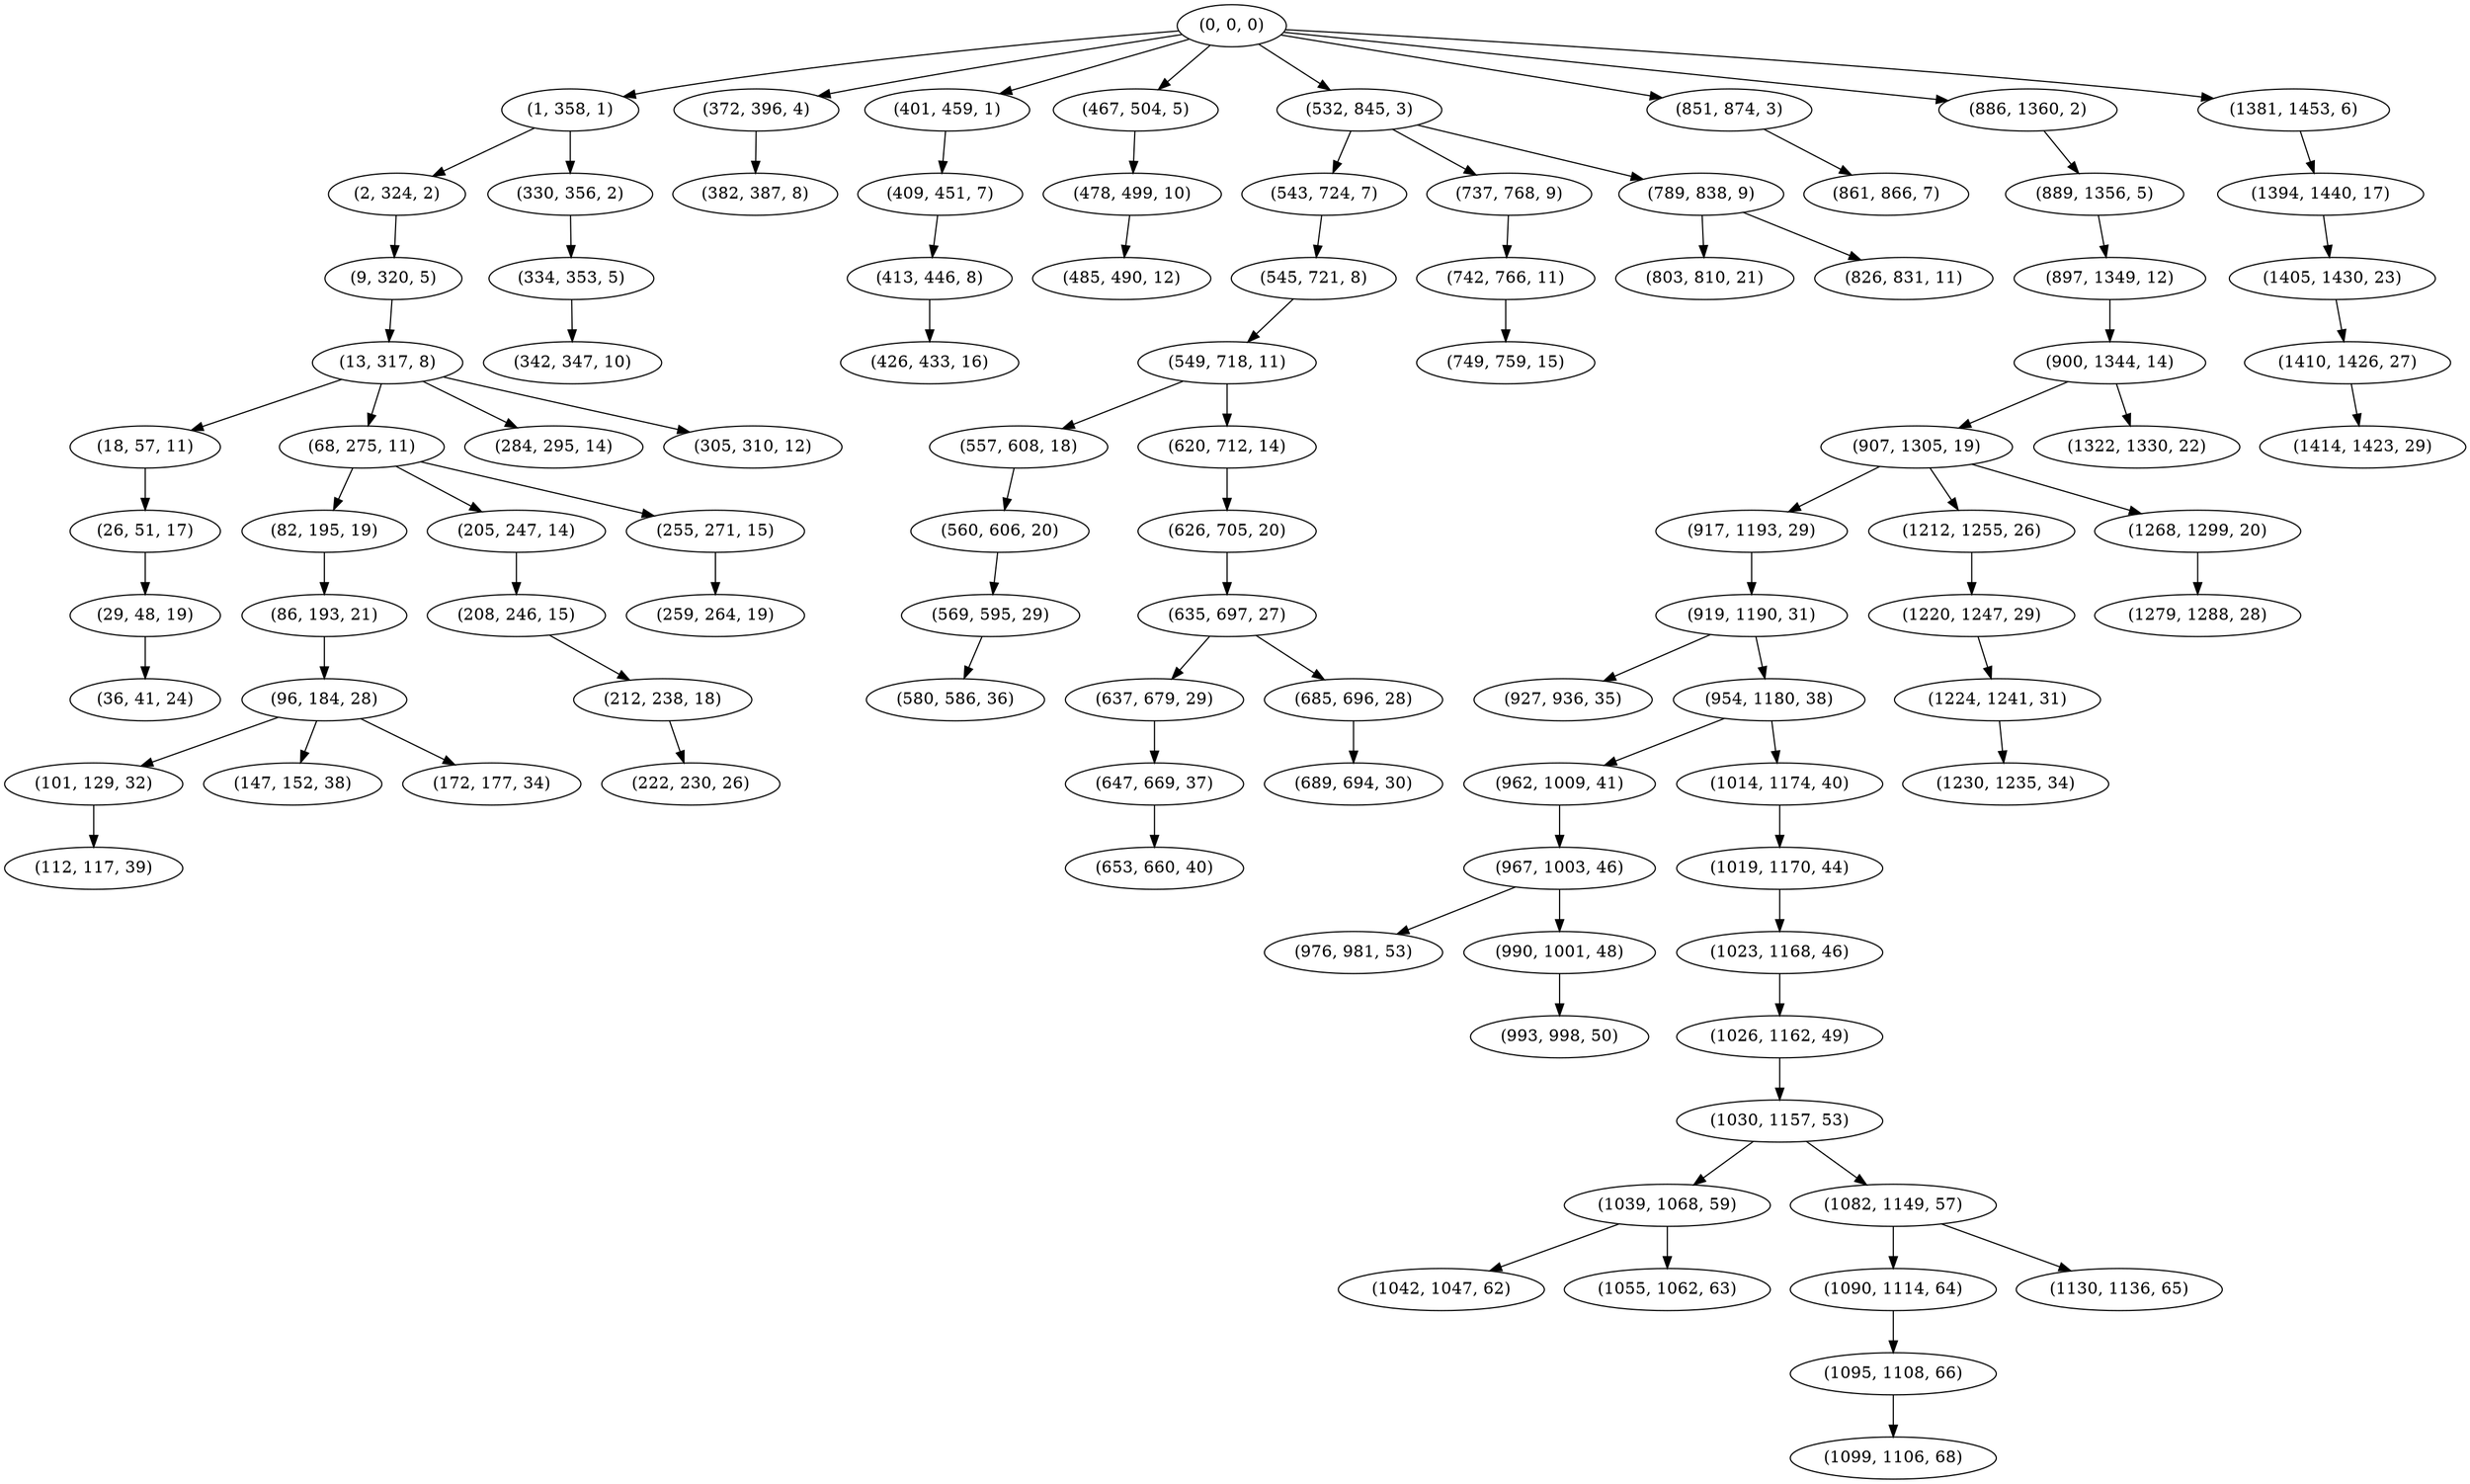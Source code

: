 digraph tree {
    "(0, 0, 0)";
    "(1, 358, 1)";
    "(2, 324, 2)";
    "(9, 320, 5)";
    "(13, 317, 8)";
    "(18, 57, 11)";
    "(26, 51, 17)";
    "(29, 48, 19)";
    "(36, 41, 24)";
    "(68, 275, 11)";
    "(82, 195, 19)";
    "(86, 193, 21)";
    "(96, 184, 28)";
    "(101, 129, 32)";
    "(112, 117, 39)";
    "(147, 152, 38)";
    "(172, 177, 34)";
    "(205, 247, 14)";
    "(208, 246, 15)";
    "(212, 238, 18)";
    "(222, 230, 26)";
    "(255, 271, 15)";
    "(259, 264, 19)";
    "(284, 295, 14)";
    "(305, 310, 12)";
    "(330, 356, 2)";
    "(334, 353, 5)";
    "(342, 347, 10)";
    "(372, 396, 4)";
    "(382, 387, 8)";
    "(401, 459, 1)";
    "(409, 451, 7)";
    "(413, 446, 8)";
    "(426, 433, 16)";
    "(467, 504, 5)";
    "(478, 499, 10)";
    "(485, 490, 12)";
    "(532, 845, 3)";
    "(543, 724, 7)";
    "(545, 721, 8)";
    "(549, 718, 11)";
    "(557, 608, 18)";
    "(560, 606, 20)";
    "(569, 595, 29)";
    "(580, 586, 36)";
    "(620, 712, 14)";
    "(626, 705, 20)";
    "(635, 697, 27)";
    "(637, 679, 29)";
    "(647, 669, 37)";
    "(653, 660, 40)";
    "(685, 696, 28)";
    "(689, 694, 30)";
    "(737, 768, 9)";
    "(742, 766, 11)";
    "(749, 759, 15)";
    "(789, 838, 9)";
    "(803, 810, 21)";
    "(826, 831, 11)";
    "(851, 874, 3)";
    "(861, 866, 7)";
    "(886, 1360, 2)";
    "(889, 1356, 5)";
    "(897, 1349, 12)";
    "(900, 1344, 14)";
    "(907, 1305, 19)";
    "(917, 1193, 29)";
    "(919, 1190, 31)";
    "(927, 936, 35)";
    "(954, 1180, 38)";
    "(962, 1009, 41)";
    "(967, 1003, 46)";
    "(976, 981, 53)";
    "(990, 1001, 48)";
    "(993, 998, 50)";
    "(1014, 1174, 40)";
    "(1019, 1170, 44)";
    "(1023, 1168, 46)";
    "(1026, 1162, 49)";
    "(1030, 1157, 53)";
    "(1039, 1068, 59)";
    "(1042, 1047, 62)";
    "(1055, 1062, 63)";
    "(1082, 1149, 57)";
    "(1090, 1114, 64)";
    "(1095, 1108, 66)";
    "(1099, 1106, 68)";
    "(1130, 1136, 65)";
    "(1212, 1255, 26)";
    "(1220, 1247, 29)";
    "(1224, 1241, 31)";
    "(1230, 1235, 34)";
    "(1268, 1299, 20)";
    "(1279, 1288, 28)";
    "(1322, 1330, 22)";
    "(1381, 1453, 6)";
    "(1394, 1440, 17)";
    "(1405, 1430, 23)";
    "(1410, 1426, 27)";
    "(1414, 1423, 29)";
    "(0, 0, 0)" -> "(1, 358, 1)";
    "(0, 0, 0)" -> "(372, 396, 4)";
    "(0, 0, 0)" -> "(401, 459, 1)";
    "(0, 0, 0)" -> "(467, 504, 5)";
    "(0, 0, 0)" -> "(532, 845, 3)";
    "(0, 0, 0)" -> "(851, 874, 3)";
    "(0, 0, 0)" -> "(886, 1360, 2)";
    "(0, 0, 0)" -> "(1381, 1453, 6)";
    "(1, 358, 1)" -> "(2, 324, 2)";
    "(1, 358, 1)" -> "(330, 356, 2)";
    "(2, 324, 2)" -> "(9, 320, 5)";
    "(9, 320, 5)" -> "(13, 317, 8)";
    "(13, 317, 8)" -> "(18, 57, 11)";
    "(13, 317, 8)" -> "(68, 275, 11)";
    "(13, 317, 8)" -> "(284, 295, 14)";
    "(13, 317, 8)" -> "(305, 310, 12)";
    "(18, 57, 11)" -> "(26, 51, 17)";
    "(26, 51, 17)" -> "(29, 48, 19)";
    "(29, 48, 19)" -> "(36, 41, 24)";
    "(68, 275, 11)" -> "(82, 195, 19)";
    "(68, 275, 11)" -> "(205, 247, 14)";
    "(68, 275, 11)" -> "(255, 271, 15)";
    "(82, 195, 19)" -> "(86, 193, 21)";
    "(86, 193, 21)" -> "(96, 184, 28)";
    "(96, 184, 28)" -> "(101, 129, 32)";
    "(96, 184, 28)" -> "(147, 152, 38)";
    "(96, 184, 28)" -> "(172, 177, 34)";
    "(101, 129, 32)" -> "(112, 117, 39)";
    "(205, 247, 14)" -> "(208, 246, 15)";
    "(208, 246, 15)" -> "(212, 238, 18)";
    "(212, 238, 18)" -> "(222, 230, 26)";
    "(255, 271, 15)" -> "(259, 264, 19)";
    "(330, 356, 2)" -> "(334, 353, 5)";
    "(334, 353, 5)" -> "(342, 347, 10)";
    "(372, 396, 4)" -> "(382, 387, 8)";
    "(401, 459, 1)" -> "(409, 451, 7)";
    "(409, 451, 7)" -> "(413, 446, 8)";
    "(413, 446, 8)" -> "(426, 433, 16)";
    "(467, 504, 5)" -> "(478, 499, 10)";
    "(478, 499, 10)" -> "(485, 490, 12)";
    "(532, 845, 3)" -> "(543, 724, 7)";
    "(532, 845, 3)" -> "(737, 768, 9)";
    "(532, 845, 3)" -> "(789, 838, 9)";
    "(543, 724, 7)" -> "(545, 721, 8)";
    "(545, 721, 8)" -> "(549, 718, 11)";
    "(549, 718, 11)" -> "(557, 608, 18)";
    "(549, 718, 11)" -> "(620, 712, 14)";
    "(557, 608, 18)" -> "(560, 606, 20)";
    "(560, 606, 20)" -> "(569, 595, 29)";
    "(569, 595, 29)" -> "(580, 586, 36)";
    "(620, 712, 14)" -> "(626, 705, 20)";
    "(626, 705, 20)" -> "(635, 697, 27)";
    "(635, 697, 27)" -> "(637, 679, 29)";
    "(635, 697, 27)" -> "(685, 696, 28)";
    "(637, 679, 29)" -> "(647, 669, 37)";
    "(647, 669, 37)" -> "(653, 660, 40)";
    "(685, 696, 28)" -> "(689, 694, 30)";
    "(737, 768, 9)" -> "(742, 766, 11)";
    "(742, 766, 11)" -> "(749, 759, 15)";
    "(789, 838, 9)" -> "(803, 810, 21)";
    "(789, 838, 9)" -> "(826, 831, 11)";
    "(851, 874, 3)" -> "(861, 866, 7)";
    "(886, 1360, 2)" -> "(889, 1356, 5)";
    "(889, 1356, 5)" -> "(897, 1349, 12)";
    "(897, 1349, 12)" -> "(900, 1344, 14)";
    "(900, 1344, 14)" -> "(907, 1305, 19)";
    "(900, 1344, 14)" -> "(1322, 1330, 22)";
    "(907, 1305, 19)" -> "(917, 1193, 29)";
    "(907, 1305, 19)" -> "(1212, 1255, 26)";
    "(907, 1305, 19)" -> "(1268, 1299, 20)";
    "(917, 1193, 29)" -> "(919, 1190, 31)";
    "(919, 1190, 31)" -> "(927, 936, 35)";
    "(919, 1190, 31)" -> "(954, 1180, 38)";
    "(954, 1180, 38)" -> "(962, 1009, 41)";
    "(954, 1180, 38)" -> "(1014, 1174, 40)";
    "(962, 1009, 41)" -> "(967, 1003, 46)";
    "(967, 1003, 46)" -> "(976, 981, 53)";
    "(967, 1003, 46)" -> "(990, 1001, 48)";
    "(990, 1001, 48)" -> "(993, 998, 50)";
    "(1014, 1174, 40)" -> "(1019, 1170, 44)";
    "(1019, 1170, 44)" -> "(1023, 1168, 46)";
    "(1023, 1168, 46)" -> "(1026, 1162, 49)";
    "(1026, 1162, 49)" -> "(1030, 1157, 53)";
    "(1030, 1157, 53)" -> "(1039, 1068, 59)";
    "(1030, 1157, 53)" -> "(1082, 1149, 57)";
    "(1039, 1068, 59)" -> "(1042, 1047, 62)";
    "(1039, 1068, 59)" -> "(1055, 1062, 63)";
    "(1082, 1149, 57)" -> "(1090, 1114, 64)";
    "(1082, 1149, 57)" -> "(1130, 1136, 65)";
    "(1090, 1114, 64)" -> "(1095, 1108, 66)";
    "(1095, 1108, 66)" -> "(1099, 1106, 68)";
    "(1212, 1255, 26)" -> "(1220, 1247, 29)";
    "(1220, 1247, 29)" -> "(1224, 1241, 31)";
    "(1224, 1241, 31)" -> "(1230, 1235, 34)";
    "(1268, 1299, 20)" -> "(1279, 1288, 28)";
    "(1381, 1453, 6)" -> "(1394, 1440, 17)";
    "(1394, 1440, 17)" -> "(1405, 1430, 23)";
    "(1405, 1430, 23)" -> "(1410, 1426, 27)";
    "(1410, 1426, 27)" -> "(1414, 1423, 29)";
}
